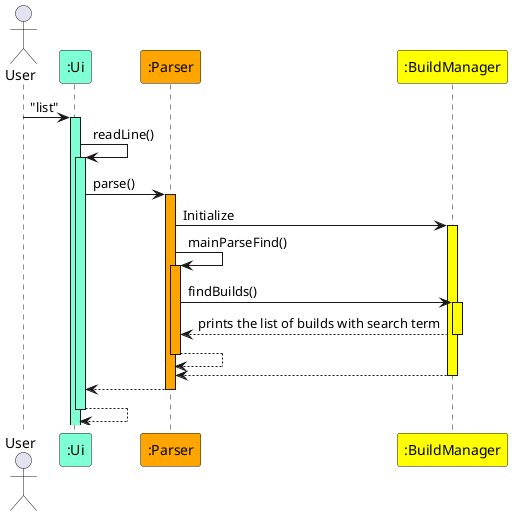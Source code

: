 @startuml

actor User
Participant ":Ui" as Ui #AquaMarine
Participant ":Parser" as Parser #Orange
Participant ":BuildManager" as BuildManager #Yellow

User -> Ui ++ #AquaMarine : "list"

Ui -> Ui ++ #AquaMarine : readLine()

Ui -> Parser ++ #Orange : parse()

Parser -> BuildManager ++ #Yellow : Initialize

Parser -> Parser ++ #Orange : mainParseFind()

Parser -> BuildManager ++ #Yellow : findBuilds()
return prints the list of builds with search term

return

return

return

return
@enduml